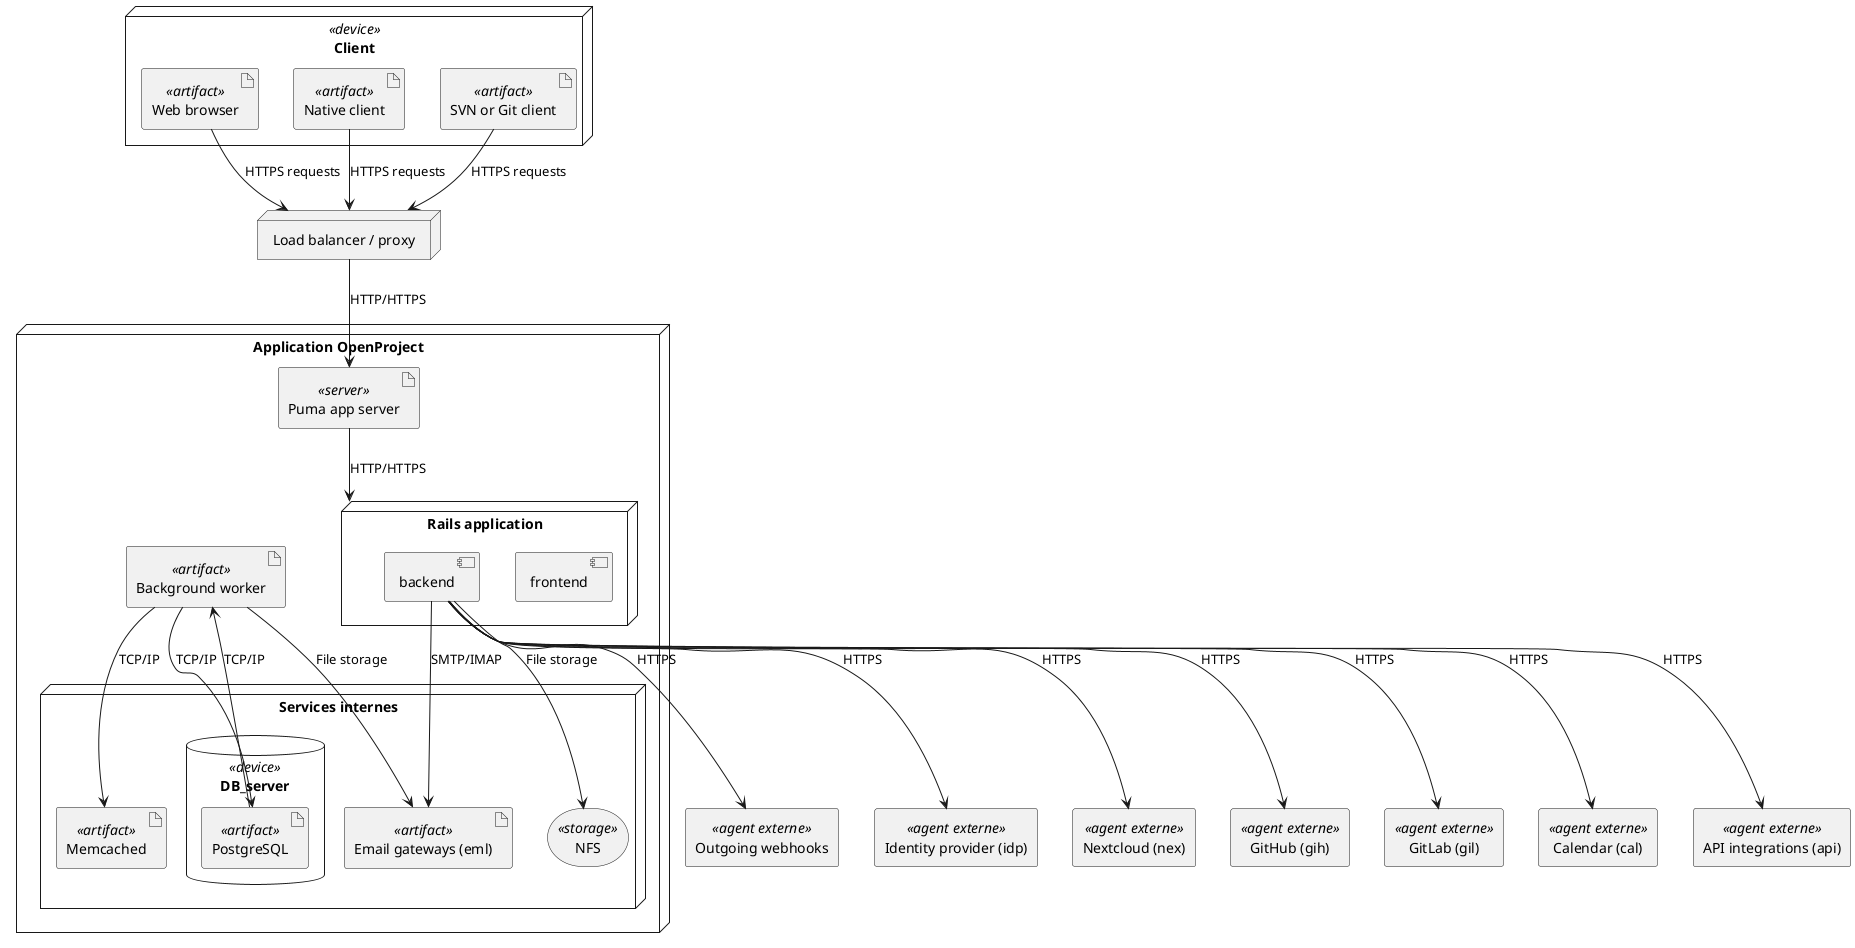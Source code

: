 @startuml DeploymentDiagram_OpenProject

node "Client" <<device>> {
  artifact "Web browser" <<artifact>>
  artifact "Native client" <<artifact>>
  artifact "SVN or Git client" <<artifact>>
}

node "Load balancer / proxy" as proxy

node "Application OpenProject" {
  node "Rails application" {
    component "frontend"
    component "backend"
  }
  artifact "Puma app server" <<server>>
  artifact "Background worker" <<artifact>>

    node "Services internes" {
    artifact "Memcached" <<artifact>>
    database DB_server <<device>> { 
      artifact "PostgreSQL" <<artifact>>
    }
    storage "NFS" <<storage>>
    artifact "Email gateways (eml)" <<artifact>>
    }
}

agent "Identity provider (idp)" <<agent externe>>
agent "Nextcloud (nex)" <<agent externe>>
agent "GitHub (gih)" <<agent externe>>
agent "GitLab (gil)" <<agent externe>>
agent "Calendar (cal)" <<agent externe>>
agent "API integrations (api)" <<agent externe>>
agent "Outgoing webhooks" <<agent externe>>

' Connections
"Web browser" --> proxy : HTTPS requests
"Native client" --> proxy : HTTPS requests
"SVN or Git client" --> proxy : HTTPS requests

proxy --> "Puma app server" : HTTP/HTTPS
"Puma app server" --> "Rails application" : HTTP/HTTPS
"Background worker" --> "PostgreSQL" : TCP/IP
"PostgreSQL" --> "Background worker" : TCP/IP
"Background worker" --> "Memcached" : TCP/IP
"Background worker" --> "Email gateways (eml)" : File storage

"backend" --> "NFS" : File storage
"backend" --> "Email gateways (eml)" : SMTP/IMAP

"backend" --> "Identity provider (idp)" : HTTPS
"backend" --> "Nextcloud (nex)" : HTTPS
"backend" --> "GitHub (gih)" : HTTPS
"backend" --> "GitLab (gil)" : HTTPS
"backend" --> "Calendar (cal)" : HTTPS
"backend" --> "API integrations (api)" : HTTPS
"backend" --> "Outgoing webhooks" : HTTPS

@enduml